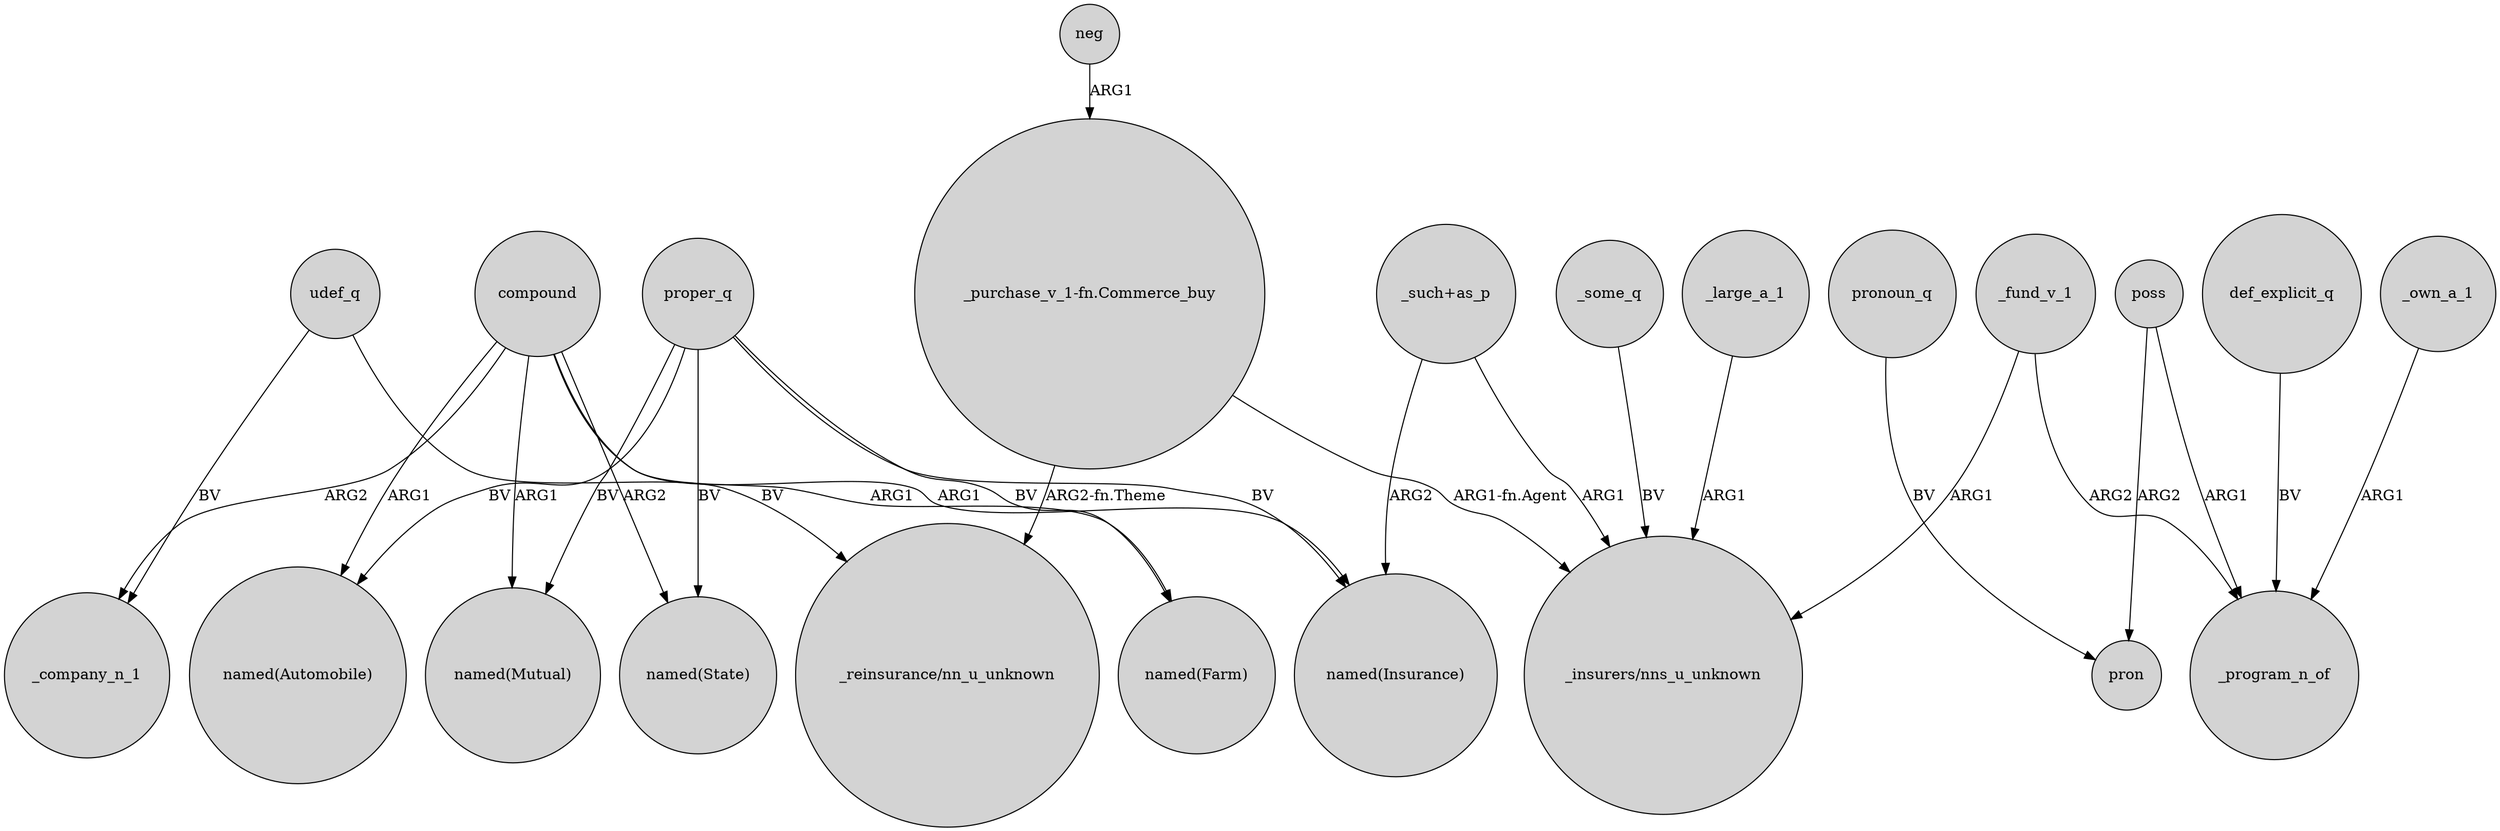 digraph {
	node [shape=circle style=filled]
	_fund_v_1 -> "_insurers/nns_u_unknown" [label=ARG1]
	compound -> "named(Farm)" [label=ARG1]
	proper_q -> "named(Automobile)" [label=BV]
	poss -> pron [label=ARG2]
	neg -> "_purchase_v_1-fn.Commerce_buy" [label=ARG1]
	compound -> _company_n_1 [label=ARG2]
	proper_q -> "named(Mutual)" [label=BV]
	_some_q -> "_insurers/nns_u_unknown" [label=BV]
	compound -> "named(Automobile)" [label=ARG1]
	"_purchase_v_1-fn.Commerce_buy" -> "_reinsurance/nn_u_unknown" [label="ARG2-fn.Theme"]
	"_such+as_p" -> "named(Insurance)" [label=ARG2]
	_fund_v_1 -> _program_n_of [label=ARG2]
	compound -> "named(Mutual)" [label=ARG1]
	compound -> "named(State)" [label=ARG2]
	poss -> _program_n_of [label=ARG1]
	pronoun_q -> pron [label=BV]
	def_explicit_q -> _program_n_of [label=BV]
	_own_a_1 -> _program_n_of [label=ARG1]
	"_such+as_p" -> "_insurers/nns_u_unknown" [label=ARG1]
	proper_q -> "named(Insurance)" [label=BV]
	proper_q -> "named(Farm)" [label=BV]
	_large_a_1 -> "_insurers/nns_u_unknown" [label=ARG1]
	compound -> "named(Insurance)" [label=ARG1]
	proper_q -> "named(State)" [label=BV]
	udef_q -> "_reinsurance/nn_u_unknown" [label=BV]
	udef_q -> _company_n_1 [label=BV]
	"_purchase_v_1-fn.Commerce_buy" -> "_insurers/nns_u_unknown" [label="ARG1-fn.Agent"]
}
